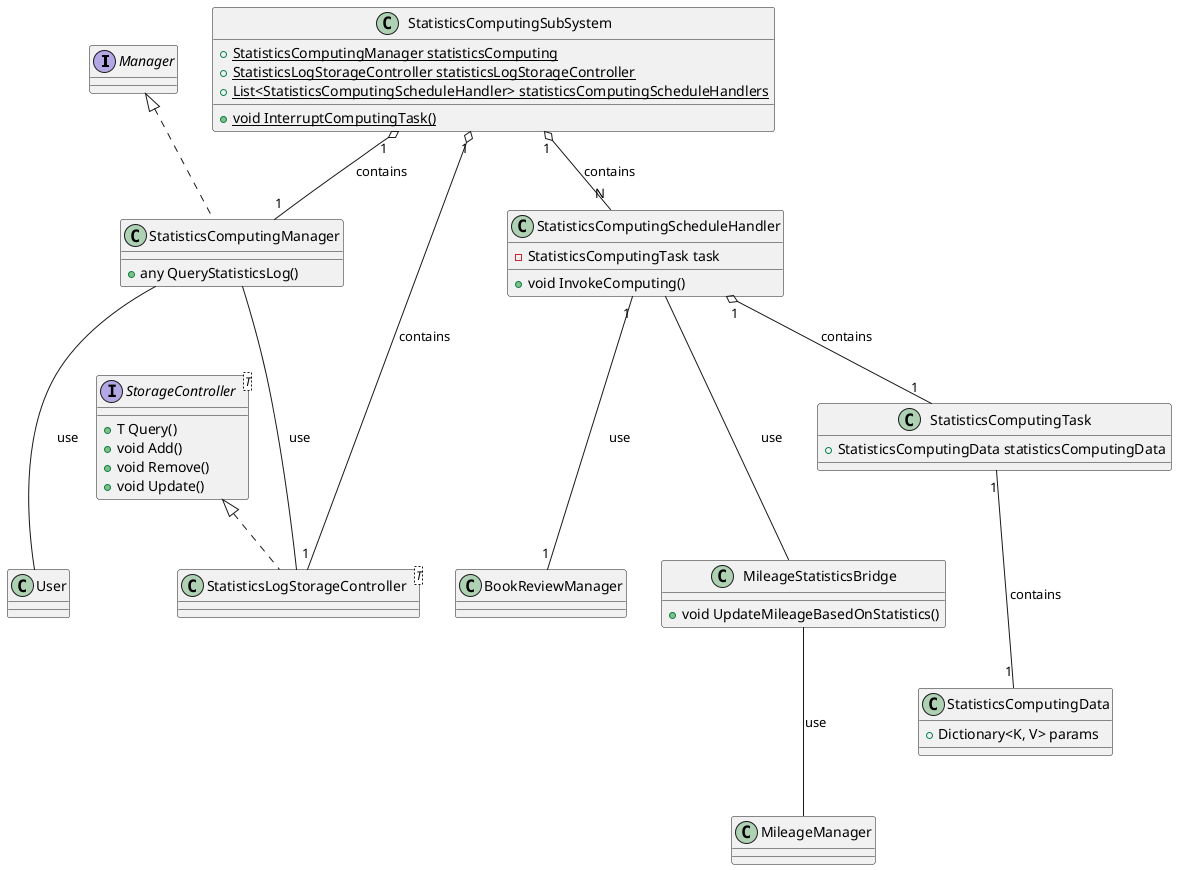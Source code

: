 @startuml
Interface Manager
Interface StorageController<T> {
    + T Query()
    + void Add()
    + void Remove()
    + void Update()
}

' MileageChangeBridge
class MileageStatisticsBridge {
    + void UpdateMileageBasedOnStatistics()
}
MileageStatisticsBridge --- MileageManager : use

' Statistics

class StatisticsComputingData {
    + Dictionary<K, V> params
}

class StatisticsComputingTask {
    + StatisticsComputingData statisticsComputingData
}

StatisticsComputingTask "1" --- "1" StatisticsComputingData : contains

class StatisticsComputingManager implements Manager {
    + any QueryStatisticsLog()
}
StatisticsComputingManager --- StatisticsLogStorageController : use
StatisticsComputingManager --- User : use

' Todo: StatisticsLog

class StatisticsLogStorageController<T> implements StorageController {}

class StatisticsComputingScheduleHandler {
    - StatisticsComputingTask task
    + void InvokeComputing()
}

StatisticsComputingScheduleHandler "1" --- "1" BookReviewManager : use
StatisticsComputingScheduleHandler "1" o-- "1" StatisticsComputingTask : contains
StatisticsComputingScheduleHandler --- MileageStatisticsBridge : use

' StatisticsComputing SubSystem
class StatisticsComputingSubSystem {
    + {static} StatisticsComputingManager statisticsComputing
    + {static} StatisticsLogStorageController statisticsLogStorageController
    + {static} List<StatisticsComputingScheduleHandler> statisticsComputingScheduleHandlers
    + {static} void InterruptComputingTask()
}

StatisticsComputingSubSystem "1" o-- "1" StatisticsComputingManager : contains
StatisticsComputingSubSystem "1" o-- "1" StatisticsLogStorageController : contains
StatisticsComputingSubSystem "1" o-- "N" StatisticsComputingScheduleHandler : contains

@enduml
